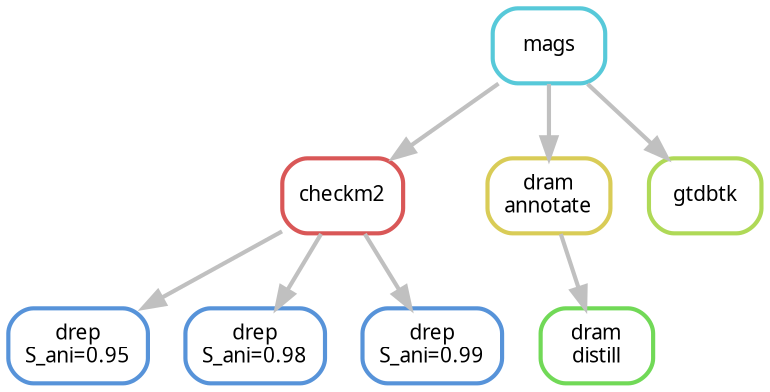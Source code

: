 digraph snakemake_dag {
    graph[bgcolor=white, margin=0];
    node[shape=box, style=rounded, fontname=sans,                 fontsize=10, penwidth=2];
    edge[penwidth=2, color=grey];
	mags [label = "mags", color = "0.52 0.6 0.85", style="rounded"];
	checkm2 [label = "checkm2", color = "0.00 0.6 0.85", style="rounded"];
	drep1 [label = "drep\nS_ani=0.95", color = "0.59 0.6 0.85", style="rounded"];
	drep2 [label = "drep\nS_ani=0.98", color = "0.59 0.6 0.85", style="rounded"];
	drep3 [label = "drep\nS_ani=0.99", color = "0.59 0.6 0.85", style="rounded"];
	annotate [label = "dram\nannotate", color = "0.15 0.6 0.85", style="rounded"];
	distill [label = "dram\ndistill", color = "0.30 0.6 0.85", style="rounded"];
	gtdbtk [label = "gtdbtk", color = "0.22 0.6 0.85", style="rounded"];

	mags -> checkm2
	checkm2 -> drep1
	checkm2 -> drep2
	checkm2 -> drep3
	mags -> gtdbtk
	mags -> annotate -> distill

}

